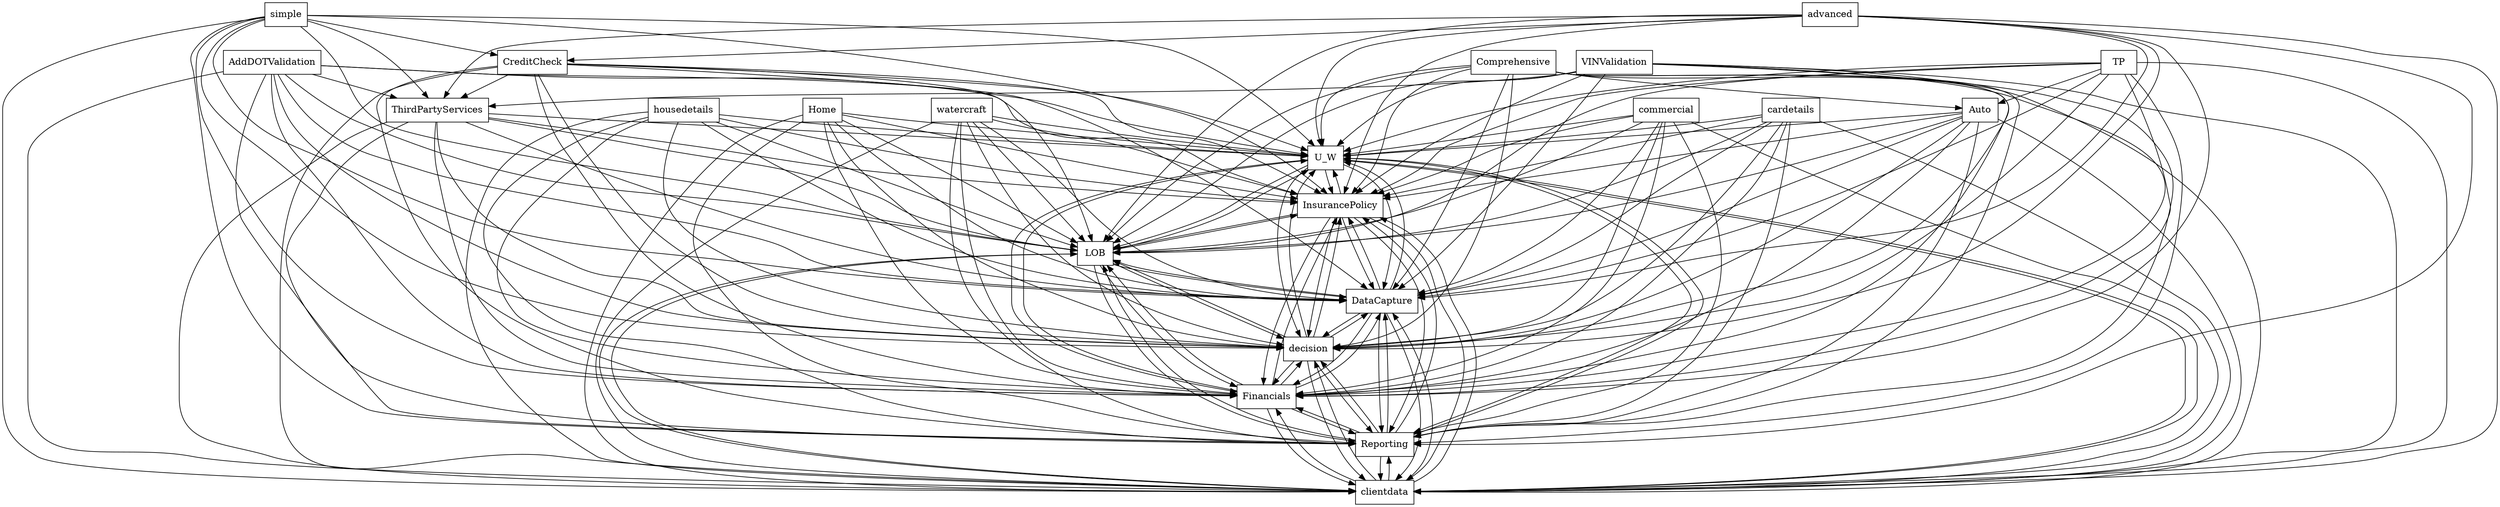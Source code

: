 digraph{
graph [rankdir=TB];
node [shape=box];
edge [arrowhead=normal];
0[label="U_W",]
1[label="ThirdPartyServices",]
2[label="Home",]
3[label="InsurancePolicy",]
4[label="simple",]
5[label="clientdata",]
6[label="Comprehensive",]
7[label="CreditCheck",]
8[label="Reporting",]
9[label="housedetails",]
10[label="Financials",]
11[label="decision",]
12[label="TP",]
13[label="DataCapture",]
14[label="LOB",]
15[label="watercraft",]
16[label="advanced",]
17[label="Auto",]
18[label="cardetails",]
19[label="VINValidation",]
20[label="commercial",]
21[label="AddDOTValidation",]
0->3[label="",]
0->5[label="",]
0->8[label="",]
0->10[label="",]
0->11[label="",]
0->13[label="",]
0->14[label="",]
1->0[label="",]
1->3[label="",]
1->5[label="",]
1->8[label="",]
1->10[label="",]
1->11[label="",]
1->13[label="",]
1->14[label="",]
2->0[label="",]
2->3[label="",]
2->5[label="",]
2->8[label="",]
2->10[label="",]
2->11[label="",]
2->13[label="",]
2->14[label="",]
3->0[label="",]
3->5[label="",]
3->8[label="",]
3->10[label="",]
3->11[label="",]
3->13[label="",]
3->14[label="",]
4->0[label="",]
4->1[label="",]
4->3[label="",]
4->5[label="",]
4->7[label="",]
4->8[label="",]
4->10[label="",]
4->11[label="",]
4->13[label="",]
4->14[label="",]
5->0[label="",]
5->3[label="",]
5->8[label="",]
5->10[label="",]
5->11[label="",]
5->13[label="",]
5->14[label="",]
6->0[label="",]
6->3[label="",]
6->5[label="",]
6->8[label="",]
6->10[label="",]
6->11[label="",]
6->13[label="",]
6->14[label="",]
6->17[label="",]
7->0[label="",]
7->1[label="",]
7->3[label="",]
7->5[label="",]
7->8[label="",]
7->10[label="",]
7->11[label="",]
7->13[label="",]
7->14[label="",]
8->0[label="",]
8->3[label="",]
8->5[label="",]
8->10[label="",]
8->11[label="",]
8->13[label="",]
8->14[label="",]
9->0[label="",]
9->3[label="",]
9->5[label="",]
9->8[label="",]
9->10[label="",]
9->11[label="",]
9->13[label="",]
9->14[label="",]
10->0[label="",]
10->3[label="",]
10->5[label="",]
10->8[label="",]
10->11[label="",]
10->13[label="",]
10->14[label="",]
11->0[label="",]
11->3[label="",]
11->5[label="",]
11->8[label="",]
11->10[label="",]
11->13[label="",]
11->14[label="",]
12->0[label="",]
12->3[label="",]
12->5[label="",]
12->8[label="",]
12->10[label="",]
12->11[label="",]
12->13[label="",]
12->14[label="",]
12->17[label="",]
13->0[label="",]
13->3[label="",]
13->5[label="",]
13->8[label="",]
13->10[label="",]
13->11[label="",]
13->14[label="",]
14->0[label="",]
14->3[label="",]
14->5[label="",]
14->8[label="",]
14->10[label="",]
14->11[label="",]
14->13[label="",]
15->0[label="",]
15->3[label="",]
15->5[label="",]
15->8[label="",]
15->10[label="",]
15->11[label="",]
15->13[label="",]
15->14[label="",]
16->0[label="",]
16->1[label="",]
16->3[label="",]
16->5[label="",]
16->7[label="",]
16->8[label="",]
16->10[label="",]
16->11[label="",]
16->13[label="",]
16->14[label="",]
17->0[label="",]
17->3[label="",]
17->5[label="",]
17->8[label="",]
17->10[label="",]
17->11[label="",]
17->13[label="",]
17->14[label="",]
18->0[label="",]
18->3[label="",]
18->5[label="",]
18->8[label="",]
18->10[label="",]
18->11[label="",]
18->13[label="",]
18->14[label="",]
19->0[label="",]
19->1[label="",]
19->3[label="",]
19->5[label="",]
19->8[label="",]
19->10[label="",]
19->11[label="",]
19->13[label="",]
19->14[label="",]
20->0[label="",]
20->3[label="",]
20->5[label="",]
20->8[label="",]
20->10[label="",]
20->11[label="",]
20->13[label="",]
20->14[label="",]
21->0[label="",]
21->1[label="",]
21->3[label="",]
21->5[label="",]
21->8[label="",]
21->10[label="",]
21->11[label="",]
21->13[label="",]
21->14[label="",]
}
